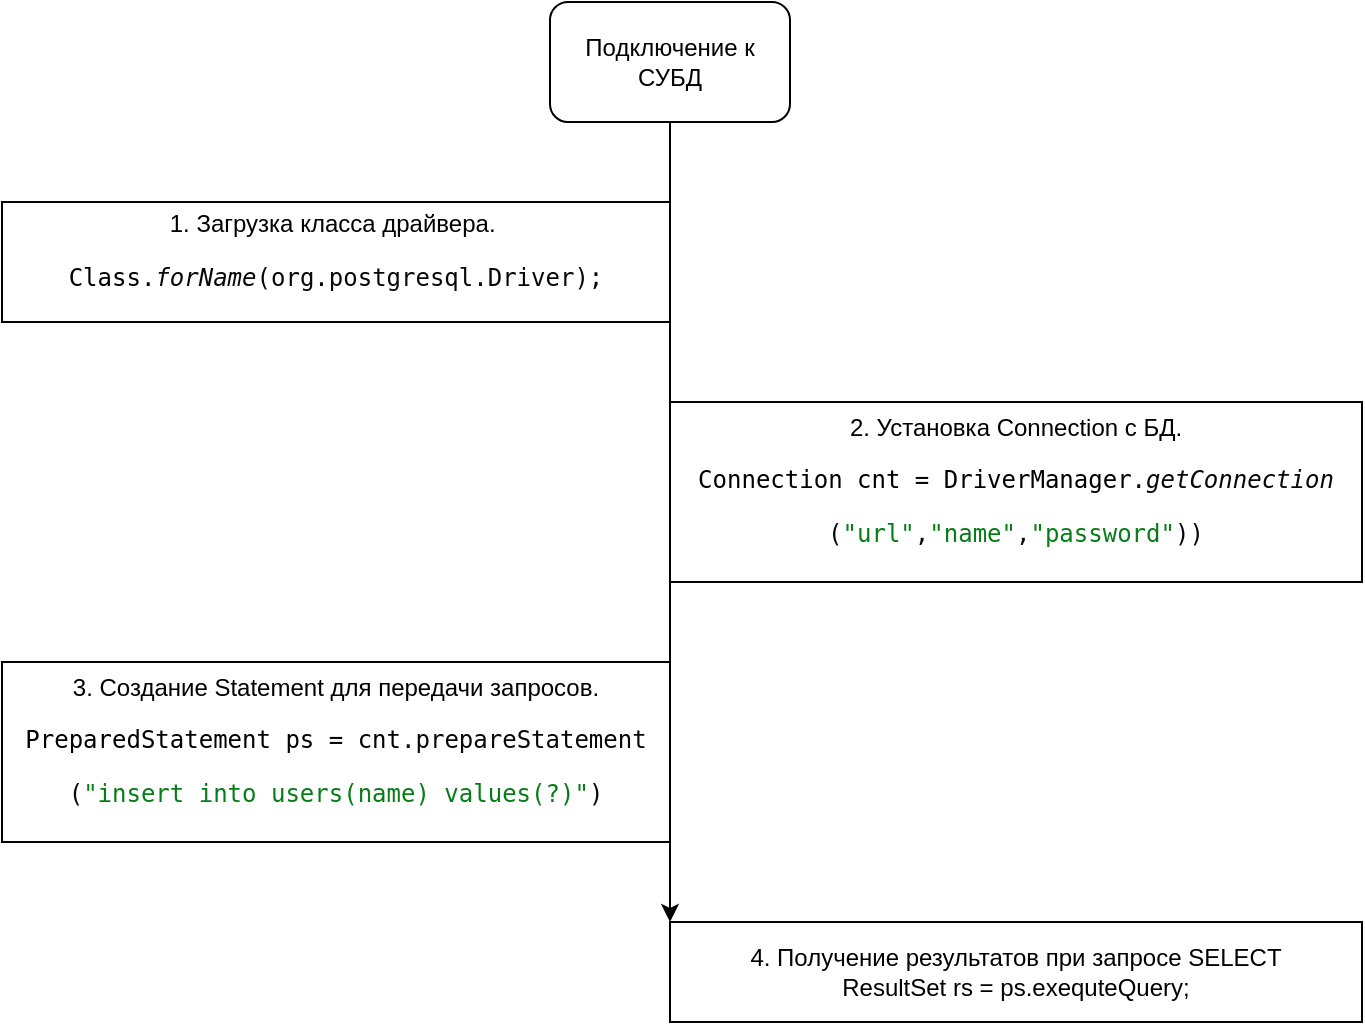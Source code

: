 <mxfile version="13.5.7" type="device"><diagram id="6M5-5sUGtGT_TXGDz3I4" name="Page-1"><mxGraphModel dx="1086" dy="806" grid="1" gridSize="10" guides="1" tooltips="1" connect="1" arrows="1" fold="1" page="1" pageScale="1" pageWidth="827" pageHeight="1169" math="0" shadow="0"><root><mxCell id="0"/><mxCell id="1" parent="0"/><mxCell id="UdZDH-QrVXqJ2PnmkxFx-1" value="1. Загрузка класса драйвера.&amp;nbsp;&lt;br&gt;&lt;pre style=&quot;background-color: #ffffff ; color: #080808 ; font-family: &amp;#34;jetbrains mono&amp;#34; , monospace ; font-size: 9 8pt&quot;&gt;&lt;span style=&quot;color: #000000&quot;&gt;Class&lt;/span&gt;.&lt;span style=&quot;font-style: italic&quot;&gt;forName&lt;/span&gt;(org.postgresql.Driver);&lt;/pre&gt;" style="rounded=0;whiteSpace=wrap;html=1;" parent="1" vertex="1"><mxGeometry x="80" y="120" width="334" height="60" as="geometry"/></mxCell><mxCell id="pYiOZ0J4smANvNfGmS8u-2" style="edgeStyle=orthogonalEdgeStyle;rounded=0;orthogonalLoop=1;jettySize=auto;html=1;exitX=0.5;exitY=1;exitDx=0;exitDy=0;entryX=0;entryY=0;entryDx=0;entryDy=0;" edge="1" parent="1" source="UdZDH-QrVXqJ2PnmkxFx-2" target="UdZDH-QrVXqJ2PnmkxFx-5"><mxGeometry relative="1" as="geometry"><mxPoint x="414" y="600" as="targetPoint"/></mxGeometry></mxCell><mxCell id="UdZDH-QrVXqJ2PnmkxFx-2" value="Подключение к СУБД" style="rounded=1;whiteSpace=wrap;html=1;" parent="1" vertex="1"><mxGeometry x="354" y="20" width="120" height="60" as="geometry"/></mxCell><mxCell id="UdZDH-QrVXqJ2PnmkxFx-3" value="2. Установка Connection с БД.&lt;br&gt;&lt;pre style=&quot;background-color: #ffffff ; color: #080808 ; font-family: &amp;#34;jetbrains mono&amp;#34; , monospace ; font-size: 9 8pt&quot;&gt;&lt;span style=&quot;color: #000000&quot;&gt;Connection cnt &lt;/span&gt;= &lt;span style=&quot;color: #000000&quot;&gt;DriverManager&lt;/span&gt;.&lt;span style=&quot;font-style: italic&quot;&gt;getConnection&lt;/span&gt;&lt;/pre&gt;&lt;pre style=&quot;background-color: #ffffff ; color: #080808 ; font-family: &amp;#34;jetbrains mono&amp;#34; , monospace ; font-size: 9 8pt&quot;&gt;(&lt;span style=&quot;color: #067d17&quot;&gt;&quot;url&quot;&lt;/span&gt;,&lt;span style=&quot;color: #067d17&quot;&gt;&quot;name&quot;&lt;/span&gt;,&lt;span style=&quot;color: #067d17&quot;&gt;&quot;password&quot;&lt;/span&gt;))&lt;/pre&gt;" style="rounded=0;whiteSpace=wrap;html=1;" parent="1" vertex="1"><mxGeometry x="414" y="220" width="346" height="90" as="geometry"/></mxCell><mxCell id="UdZDH-QrVXqJ2PnmkxFx-4" value="3. Создание Statement для передачи запросов.&lt;br&gt;&lt;pre style=&quot;background-color: #ffffff ; color: #080808 ; font-family: &amp;#34;jetbrains mono&amp;#34; , monospace ; font-size: 9 8pt&quot;&gt;&lt;span style=&quot;color: #000000&quot;&gt;PreparedStatement ps &lt;/span&gt;= &lt;span style=&quot;color: #000000&quot;&gt;cnt&lt;/span&gt;.prepareStatement&lt;/pre&gt;&lt;pre style=&quot;background-color: #ffffff ; color: #080808 ; font-family: &amp;#34;jetbrains mono&amp;#34; , monospace ; font-size: 9 8pt&quot;&gt;(&lt;span style=&quot;color: #067d17&quot;&gt;&quot;insert into users(name) values(?)&quot;&lt;/span&gt;)&lt;/pre&gt;" style="rounded=0;whiteSpace=wrap;html=1;" parent="1" vertex="1"><mxGeometry x="80" y="350" width="334" height="90" as="geometry"/></mxCell><mxCell id="UdZDH-QrVXqJ2PnmkxFx-5" value="4. Получение результатов при запросе SELECT&lt;br&gt;ResultSet rs = ps.exequteQuery;" style="rounded=0;whiteSpace=wrap;html=1;" parent="1" vertex="1"><mxGeometry x="414" y="480" width="346" height="50" as="geometry"/></mxCell></root></mxGraphModel></diagram></mxfile>